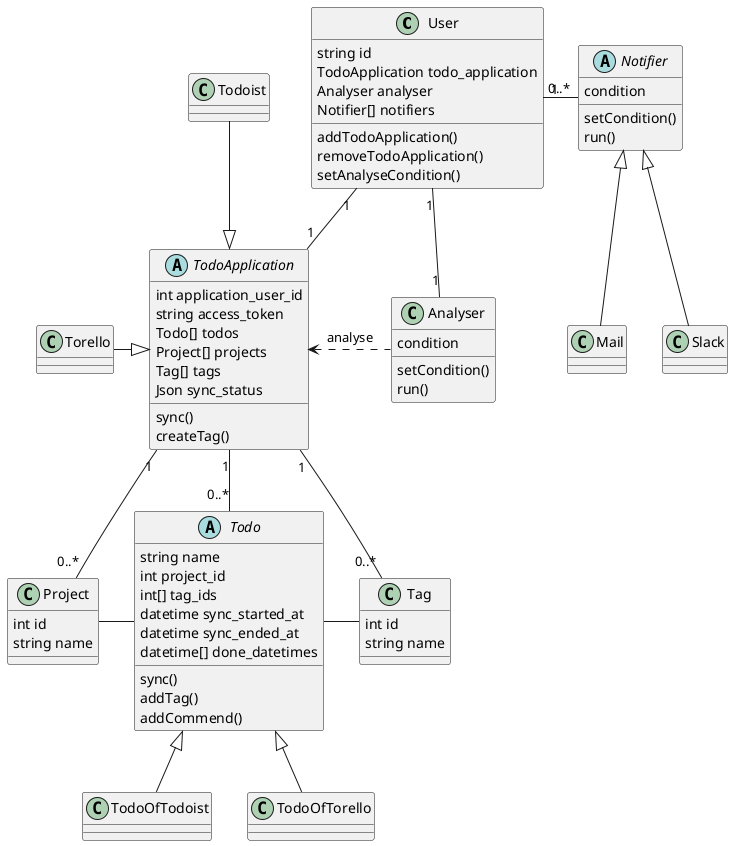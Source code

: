 @startuml
'https://plantuml.com/class-diagram


class User {
string id
TodoApplication todo_application
Analyser analyser
Notifier[] notifiers
addTodoApplication()
removeTodoApplication()
setAnalyseCondition()
}

abstract class TodoApplication {
int application_user_id
string access_token
Todo[] todos
Project[] projects
Tag[] tags
Json sync_status
sync()
createTag()
}

abstract class Todo {
string name
int project_id
int[] tag_ids
datetime sync_started_at
datetime sync_ended_at
datetime[] done_datetimes
sync()
addTag()
addCommend()
}

class Analyser {
condition
setCondition()
run()
}

abstract class Notifier {
condition
setCondition()
run()
}

class Project {
int id
string name
}

class Tag {
int id
string name
}

Analyser .left> TodoApplication : analyse

User "1"--"1" TodoApplication
User "1"--"1" Analyser
User "1"-"0..*" Notifier

TodoApplication "1"--"0..*" Todo
TodoApplication "1"--"0..*" Project
TodoApplication "1"--"0..*" Tag
Todo -left Project
Todo -right Tag

TodoApplication <|-up- Todoist
TodoApplication <|-left- Torello

Todo <|-- TodoOfTodoist
Todo <|-- TodoOfTorello

Notifier <|-- Mail
Notifier <|-- Slack

@enduml

